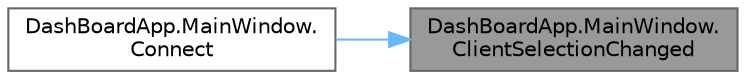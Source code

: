 digraph "DashBoardApp.MainWindow.ClientSelectionChanged"
{
 // INTERACTIVE_SVG=YES
 // LATEX_PDF_SIZE
  bgcolor="transparent";
  edge [fontname=Helvetica,fontsize=10,labelfontname=Helvetica,labelfontsize=10];
  node [fontname=Helvetica,fontsize=10,shape=box,height=0.2,width=0.4];
  rankdir="RL";
  Node1 [id="Node000001",label="DashBoardApp.MainWindow.\lClientSelectionChanged",height=0.2,width=0.4,color="gray40", fillcolor="grey60", style="filled", fontcolor="black",tooltip=" "];
  Node1 -> Node2 [id="edge1_Node000001_Node000002",dir="back",color="steelblue1",style="solid",tooltip=" "];
  Node2 [id="Node000002",label="DashBoardApp.MainWindow.\lConnect",height=0.2,width=0.4,color="grey40", fillcolor="white", style="filled",URL="$class_dash_board_app_1_1_main_window.html#a2be4023a2fcac01161b38039383c17ec",tooltip=" "];
}
